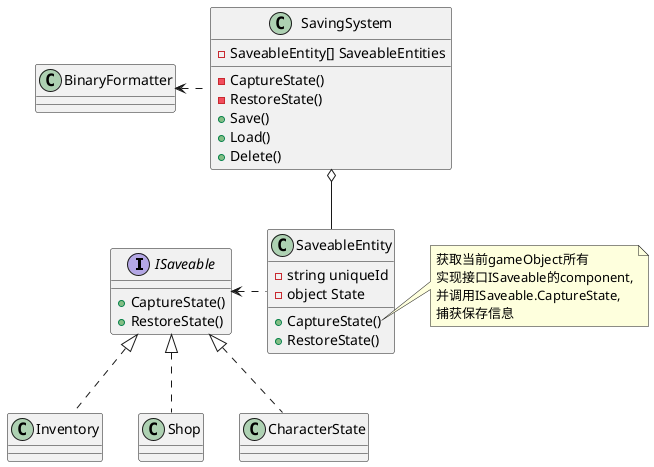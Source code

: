 @startuml
'https://plantuml.com/class-diagram

interface ISaveable 
{
    +CaptureState()
    +RestoreState()
}

class SavingSystem 
{
    -SaveableEntity[] SaveableEntities
    -CaptureState()
    -RestoreState()
    +Save()
    +Load()
    +Delete()
}

class SaveableEntity 
{
    -string uniqueId
    -object State
    +CaptureState()
    +RestoreState()
}

note right of SaveableEntity::CaptureState
    获取当前gameObject所有
    实现接口ISaveable的component,
    并调用ISaveable.CaptureState,
    捕获保存信息
end note

SavingSystem o-- SaveableEntity
SavingSystem .left.> BinaryFormatter
SaveableEntity .left.> ISaveable
Inventory .up.|> ISaveable
Shop .up.|> ISaveable
CharacterState .up.|> ISaveable


@enduml